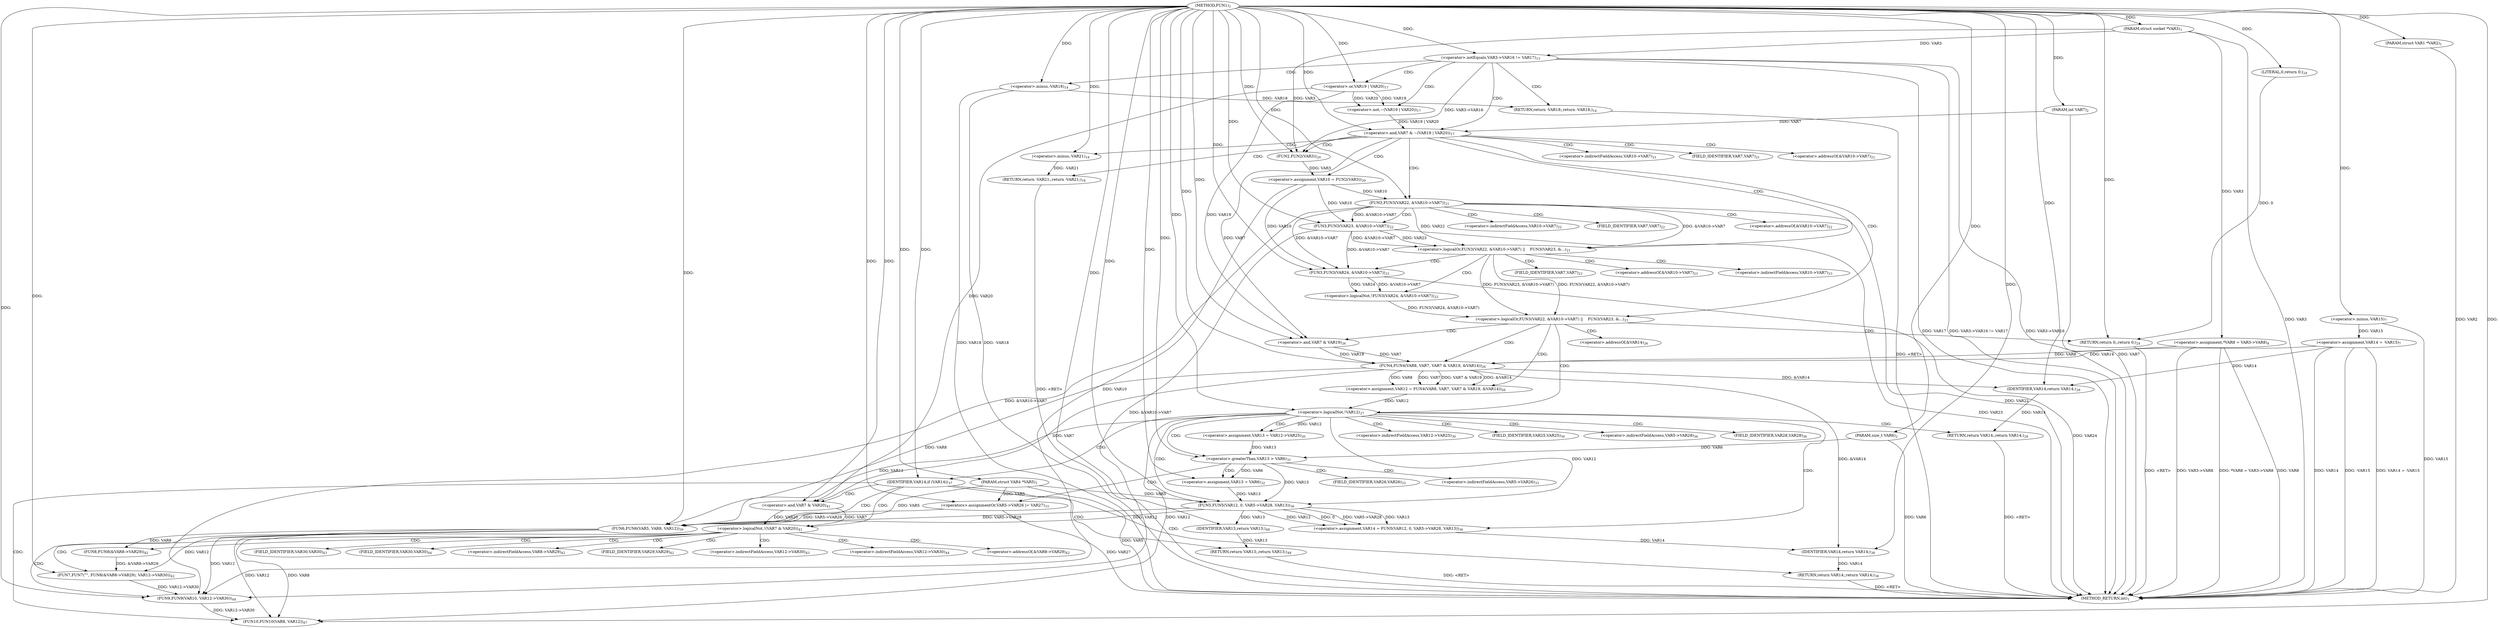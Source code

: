 digraph "FUN1" {  
"8" [label = <(METHOD,FUN1)<SUB>1</SUB>> ]
"157" [label = <(METHOD_RETURN,int)<SUB>1</SUB>> ]
"9" [label = <(PARAM,struct VAR1 *VAR2)<SUB>1</SUB>> ]
"10" [label = <(PARAM,struct socket *VAR3)<SUB>1</SUB>> ]
"11" [label = <(PARAM,struct VAR4 *VAR5)<SUB>1</SUB>> ]
"12" [label = <(PARAM,size_t VAR6)<SUB>2</SUB>> ]
"13" [label = <(PARAM,int VAR7)<SUB>2</SUB>> ]
"16" [label = <(&lt;operator&gt;.assignment,*VAR8 = VAR3-&gt;VAR8)<SUB>4</SUB>> ]
"25" [label = <(&lt;operator&gt;.assignment,VAR14 = -VAR15)<SUB>7</SUB>> ]
"50" [label = <(&lt;operator&gt;.assignment,VAR10 = FUN2(VAR3))<SUB>20</SUB>> ]
"79" [label = <(&lt;operator&gt;.assignment,VAR12 = FUN4(VAR8, VAR7, VAR7 &amp; VAR19, &amp;VAR14))<SUB>26</SUB>> ]
"95" [label = <(&lt;operator&gt;.assignment,VAR13 = VAR12-&gt;VAR25)<SUB>30</SUB>> ]
"113" [label = <(&lt;operator&gt;.assignment,VAR14 = FUN5(VAR12, 0, VAR5-&gt;VAR28, VAR13))<SUB>36</SUB>> ]
"127" [label = <(FUN6,FUN6(VAR5, VAR8, VAR12))<SUB>39</SUB>> ]
"152" [label = <(FUN10,FUN10(VAR8, VAR12))<SUB>47</SUB>> ]
"155" [label = <(RETURN,return VAR13;,return VAR13;)<SUB>48</SUB>> ]
"30" [label = <(&lt;operator&gt;.notEquals,VAR3-&gt;VAR16 != VAR17)<SUB>13</SUB>> ]
"40" [label = <(&lt;operator&gt;.and,VAR7 &amp; ~(VAR19 | VAR20))<SUB>17</SUB>> ]
"55" [label = <(&lt;operator&gt;.logicalOr,FUN3(VAR22, &amp;VAR10-&gt;VAR7) ||
	    FUN3(VAR23, &amp;...)<SUB>21</SUB>> ]
"90" [label = <(&lt;operator&gt;.logicalNot,!VAR12)<SUB>27</SUB>> ]
"101" [label = <(&lt;operator&gt;.greaterThan,VAR13 &gt; VAR6)<SUB>31</SUB>> ]
"123" [label = <(IDENTIFIER,VAR14,if (VAR14))<SUB>37</SUB>> ]
"132" [label = <(&lt;operator&gt;.logicalNot,!(VAR7 &amp; VAR20))<SUB>41</SUB>> ]
"156" [label = <(IDENTIFIER,VAR13,return VAR13;)<SUB>48</SUB>> ]
"27" [label = <(&lt;operator&gt;.minus,-VAR15)<SUB>7</SUB>> ]
"36" [label = <(RETURN,return -VAR18;,return -VAR18;)<SUB>14</SUB>> ]
"47" [label = <(RETURN,return -VAR21;,return -VAR21;)<SUB>18</SUB>> ]
"52" [label = <(FUN2,FUN2(VAR3))<SUB>20</SUB>> ]
"77" [label = <(RETURN,return 0;,return 0;)<SUB>24</SUB>> ]
"81" [label = <(FUN4,FUN4(VAR8, VAR7, VAR7 &amp; VAR19, &amp;VAR14))<SUB>26</SUB>> ]
"93" [label = <(RETURN,return VAR14;,return VAR14;)<SUB>28</SUB>> ]
"105" [label = <(&lt;operator&gt;.assignment,VAR13 = VAR6)<SUB>32</SUB>> ]
"108" [label = <(&lt;operators&gt;.assignmentOr,VAR5-&gt;VAR26 |= VAR27)<SUB>33</SUB>> ]
"115" [label = <(FUN5,FUN5(VAR12, 0, VAR5-&gt;VAR28, VAR13))<SUB>36</SUB>> ]
"125" [label = <(RETURN,return VAR14;,return VAR14;)<SUB>38</SUB>> ]
"137" [label = <(FUN7,FUN7(&quot;&quot;, FUN8(&amp;VAR8-&gt;VAR29),
			 VAR12-&gt;VAR30))<SUB>42</SUB>> ]
"147" [label = <(FUN9,FUN9(VAR10, VAR12-&gt;VAR30))<SUB>44</SUB>> ]
"37" [label = <(&lt;operator&gt;.minus,-VAR18)<SUB>14</SUB>> ]
"42" [label = <(&lt;operator&gt;.not,~(VAR19 | VAR20))<SUB>17</SUB>> ]
"48" [label = <(&lt;operator&gt;.minus,-VAR21)<SUB>18</SUB>> ]
"56" [label = <(&lt;operator&gt;.logicalOr,FUN3(VAR22, &amp;VAR10-&gt;VAR7) ||
	    FUN3(VAR23, &amp;...)<SUB>21</SUB>> ]
"69" [label = <(&lt;operator&gt;.logicalNot,!FUN3(VAR24, &amp;VAR10-&gt;VAR7))<SUB>23</SUB>> ]
"78" [label = <(LITERAL,0,return 0;)<SUB>24</SUB>> ]
"84" [label = <(&lt;operator&gt;.and,VAR7 &amp; VAR19)<SUB>26</SUB>> ]
"94" [label = <(IDENTIFIER,VAR14,return VAR14;)<SUB>28</SUB>> ]
"126" [label = <(IDENTIFIER,VAR14,return VAR14;)<SUB>38</SUB>> ]
"133" [label = <(&lt;operator&gt;.and,VAR7 &amp; VAR20)<SUB>41</SUB>> ]
"43" [label = <(&lt;operator&gt;.or,VAR19 | VAR20)<SUB>17</SUB>> ]
"57" [label = <(FUN3,FUN3(VAR22, &amp;VAR10-&gt;VAR7))<SUB>21</SUB>> ]
"63" [label = <(FUN3,FUN3(VAR23, &amp;VAR10-&gt;VAR7))<SUB>22</SUB>> ]
"70" [label = <(FUN3,FUN3(VAR24, &amp;VAR10-&gt;VAR7))<SUB>23</SUB>> ]
"139" [label = <(FUN8,FUN8(&amp;VAR8-&gt;VAR29))<SUB>42</SUB>> ]
"97" [label = <(&lt;operator&gt;.indirectFieldAccess,VAR12-&gt;VAR25)<SUB>30</SUB>> ]
"87" [label = <(&lt;operator&gt;.addressOf,&amp;VAR14)<SUB>26</SUB>> ]
"99" [label = <(FIELD_IDENTIFIER,VAR25,VAR25)<SUB>30</SUB>> ]
"118" [label = <(&lt;operator&gt;.indirectFieldAccess,VAR5-&gt;VAR28)<SUB>36</SUB>> ]
"109" [label = <(&lt;operator&gt;.indirectFieldAccess,VAR5-&gt;VAR26)<SUB>33</SUB>> ]
"120" [label = <(FIELD_IDENTIFIER,VAR28,VAR28)<SUB>36</SUB>> ]
"144" [label = <(&lt;operator&gt;.indirectFieldAccess,VAR12-&gt;VAR30)<SUB>43</SUB>> ]
"149" [label = <(&lt;operator&gt;.indirectFieldAccess,VAR12-&gt;VAR30)<SUB>44</SUB>> ]
"59" [label = <(&lt;operator&gt;.addressOf,&amp;VAR10-&gt;VAR7)<SUB>21</SUB>> ]
"65" [label = <(&lt;operator&gt;.addressOf,&amp;VAR10-&gt;VAR7)<SUB>22</SUB>> ]
"72" [label = <(&lt;operator&gt;.addressOf,&amp;VAR10-&gt;VAR7)<SUB>23</SUB>> ]
"111" [label = <(FIELD_IDENTIFIER,VAR26,VAR26)<SUB>33</SUB>> ]
"140" [label = <(&lt;operator&gt;.addressOf,&amp;VAR8-&gt;VAR29)<SUB>42</SUB>> ]
"146" [label = <(FIELD_IDENTIFIER,VAR30,VAR30)<SUB>43</SUB>> ]
"151" [label = <(FIELD_IDENTIFIER,VAR30,VAR30)<SUB>44</SUB>> ]
"60" [label = <(&lt;operator&gt;.indirectFieldAccess,VAR10-&gt;VAR7)<SUB>21</SUB>> ]
"66" [label = <(&lt;operator&gt;.indirectFieldAccess,VAR10-&gt;VAR7)<SUB>22</SUB>> ]
"73" [label = <(&lt;operator&gt;.indirectFieldAccess,VAR10-&gt;VAR7)<SUB>23</SUB>> ]
"141" [label = <(&lt;operator&gt;.indirectFieldAccess,VAR8-&gt;VAR29)<SUB>42</SUB>> ]
"62" [label = <(FIELD_IDENTIFIER,VAR7,VAR7)<SUB>21</SUB>> ]
"68" [label = <(FIELD_IDENTIFIER,VAR7,VAR7)<SUB>22</SUB>> ]
"75" [label = <(FIELD_IDENTIFIER,VAR7,VAR7)<SUB>23</SUB>> ]
"143" [label = <(FIELD_IDENTIFIER,VAR29,VAR29)<SUB>42</SUB>> ]
  "77" -> "157"  [ label = "DDG: &lt;RET&gt;"] 
  "47" -> "157"  [ label = "DDG: &lt;RET&gt;"] 
  "155" -> "157"  [ label = "DDG: &lt;RET&gt;"] 
  "36" -> "157"  [ label = "DDG: &lt;RET&gt;"] 
  "125" -> "157"  [ label = "DDG: &lt;RET&gt;"] 
  "93" -> "157"  [ label = "DDG: &lt;RET&gt;"] 
  "9" -> "157"  [ label = "DDG: VAR2"] 
  "10" -> "157"  [ label = "DDG: VAR3"] 
  "11" -> "157"  [ label = "DDG: VAR5"] 
  "12" -> "157"  [ label = "DDG: VAR6"] 
  "13" -> "157"  [ label = "DDG: VAR7"] 
  "16" -> "157"  [ label = "DDG: VAR8"] 
  "16" -> "157"  [ label = "DDG: VAR3-&gt;VAR8"] 
  "16" -> "157"  [ label = "DDG: *VAR8 = VAR3-&gt;VAR8"] 
  "25" -> "157"  [ label = "DDG: VAR14"] 
  "25" -> "157"  [ label = "DDG: -VAR15"] 
  "25" -> "157"  [ label = "DDG: VAR14 = -VAR15"] 
  "30" -> "157"  [ label = "DDG: VAR3-&gt;VAR16"] 
  "30" -> "157"  [ label = "DDG: VAR3-&gt;VAR16 != VAR17"] 
  "37" -> "157"  [ label = "DDG: VAR18"] 
  "37" -> "157"  [ label = "DDG: -VAR18"] 
  "70" -> "157"  [ label = "DDG: VAR24"] 
  "27" -> "157"  [ label = "DDG: VAR15"] 
  "57" -> "157"  [ label = "DDG: VAR22"] 
  "108" -> "157"  [ label = "DDG: VAR27"] 
  "63" -> "157"  [ label = "DDG: VAR23"] 
  "30" -> "157"  [ label = "DDG: VAR17"] 
  "8" -> "9"  [ label = "DDG: "] 
  "8" -> "10"  [ label = "DDG: "] 
  "8" -> "11"  [ label = "DDG: "] 
  "8" -> "12"  [ label = "DDG: "] 
  "8" -> "13"  [ label = "DDG: "] 
  "10" -> "16"  [ label = "DDG: VAR3"] 
  "27" -> "25"  [ label = "DDG: VAR15"] 
  "52" -> "50"  [ label = "DDG: VAR3"] 
  "81" -> "79"  [ label = "DDG: VAR8"] 
  "81" -> "79"  [ label = "DDG: VAR7"] 
  "81" -> "79"  [ label = "DDG: VAR7 &amp; VAR19"] 
  "81" -> "79"  [ label = "DDG: &amp;VAR14"] 
  "90" -> "95"  [ label = "DDG: VAR12"] 
  "115" -> "113"  [ label = "DDG: VAR12"] 
  "115" -> "113"  [ label = "DDG: 0"] 
  "115" -> "113"  [ label = "DDG: VAR5-&gt;VAR28"] 
  "115" -> "113"  [ label = "DDG: VAR13"] 
  "156" -> "155"  [ label = "DDG: VAR13"] 
  "8" -> "123"  [ label = "DDG: "] 
  "11" -> "127"  [ label = "DDG: VAR5"] 
  "108" -> "127"  [ label = "DDG: VAR5-&gt;VAR26"] 
  "115" -> "127"  [ label = "DDG: VAR5-&gt;VAR28"] 
  "8" -> "127"  [ label = "DDG: "] 
  "81" -> "127"  [ label = "DDG: VAR8"] 
  "115" -> "127"  [ label = "DDG: VAR12"] 
  "90" -> "127"  [ label = "DDG: VAR12"] 
  "127" -> "152"  [ label = "DDG: VAR8"] 
  "8" -> "152"  [ label = "DDG: "] 
  "127" -> "152"  [ label = "DDG: VAR12"] 
  "147" -> "152"  [ label = "DDG: VAR12-&gt;VAR30"] 
  "90" -> "152"  [ label = "DDG: VAR12"] 
  "115" -> "156"  [ label = "DDG: VAR13"] 
  "8" -> "156"  [ label = "DDG: "] 
  "8" -> "27"  [ label = "DDG: "] 
  "10" -> "30"  [ label = "DDG: VAR3"] 
  "8" -> "30"  [ label = "DDG: "] 
  "37" -> "36"  [ label = "DDG: -VAR18"] 
  "13" -> "40"  [ label = "DDG: VAR7"] 
  "8" -> "40"  [ label = "DDG: "] 
  "42" -> "40"  [ label = "DDG: VAR19 | VAR20"] 
  "48" -> "47"  [ label = "DDG: -VAR21"] 
  "10" -> "52"  [ label = "DDG: VAR3"] 
  "30" -> "52"  [ label = "DDG: VAR3-&gt;VAR16"] 
  "8" -> "52"  [ label = "DDG: "] 
  "56" -> "55"  [ label = "DDG: FUN3(VAR22, &amp;VAR10-&gt;VAR7)"] 
  "56" -> "55"  [ label = "DDG: FUN3(VAR23, &amp;VAR10-&gt;VAR7)"] 
  "69" -> "55"  [ label = "DDG: FUN3(VAR24, &amp;VAR10-&gt;VAR7)"] 
  "78" -> "77"  [ label = "DDG: 0"] 
  "8" -> "77"  [ label = "DDG: "] 
  "16" -> "81"  [ label = "DDG: VAR8"] 
  "8" -> "81"  [ label = "DDG: "] 
  "84" -> "81"  [ label = "DDG: VAR7"] 
  "84" -> "81"  [ label = "DDG: VAR19"] 
  "25" -> "81"  [ label = "DDG: VAR14"] 
  "79" -> "90"  [ label = "DDG: VAR12"] 
  "8" -> "90"  [ label = "DDG: "] 
  "94" -> "93"  [ label = "DDG: VAR14"] 
  "95" -> "101"  [ label = "DDG: VAR13"] 
  "8" -> "101"  [ label = "DDG: "] 
  "12" -> "101"  [ label = "DDG: VAR6"] 
  "101" -> "105"  [ label = "DDG: VAR6"] 
  "8" -> "105"  [ label = "DDG: "] 
  "8" -> "108"  [ label = "DDG: "] 
  "90" -> "115"  [ label = "DDG: VAR12"] 
  "8" -> "115"  [ label = "DDG: "] 
  "11" -> "115"  [ label = "DDG: VAR5"] 
  "101" -> "115"  [ label = "DDG: VAR13"] 
  "105" -> "115"  [ label = "DDG: VAR13"] 
  "126" -> "125"  [ label = "DDG: VAR14"] 
  "133" -> "132"  [ label = "DDG: VAR7"] 
  "133" -> "132"  [ label = "DDG: VAR20"] 
  "43" -> "42"  [ label = "DDG: VAR19"] 
  "43" -> "42"  [ label = "DDG: VAR20"] 
  "57" -> "56"  [ label = "DDG: VAR22"] 
  "57" -> "56"  [ label = "DDG: &amp;VAR10-&gt;VAR7"] 
  "63" -> "56"  [ label = "DDG: VAR23"] 
  "63" -> "56"  [ label = "DDG: &amp;VAR10-&gt;VAR7"] 
  "70" -> "69"  [ label = "DDG: VAR24"] 
  "70" -> "69"  [ label = "DDG: &amp;VAR10-&gt;VAR7"] 
  "8" -> "78"  [ label = "DDG: "] 
  "40" -> "84"  [ label = "DDG: VAR7"] 
  "8" -> "84"  [ label = "DDG: "] 
  "43" -> "84"  [ label = "DDG: VAR19"] 
  "25" -> "94"  [ label = "DDG: VAR14"] 
  "81" -> "94"  [ label = "DDG: &amp;VAR14"] 
  "8" -> "94"  [ label = "DDG: "] 
  "11" -> "108"  [ label = "DDG: VAR5"] 
  "113" -> "126"  [ label = "DDG: VAR14"] 
  "81" -> "126"  [ label = "DDG: &amp;VAR14"] 
  "8" -> "126"  [ label = "DDG: "] 
  "81" -> "133"  [ label = "DDG: VAR7"] 
  "8" -> "133"  [ label = "DDG: "] 
  "43" -> "133"  [ label = "DDG: VAR20"] 
  "8" -> "137"  [ label = "DDG: "] 
  "139" -> "137"  [ label = "DDG: &amp;VAR8-&gt;VAR29"] 
  "127" -> "137"  [ label = "DDG: VAR12"] 
  "50" -> "147"  [ label = "DDG: VAR10"] 
  "8" -> "147"  [ label = "DDG: "] 
  "57" -> "147"  [ label = "DDG: &amp;VAR10-&gt;VAR7"] 
  "63" -> "147"  [ label = "DDG: &amp;VAR10-&gt;VAR7"] 
  "127" -> "147"  [ label = "DDG: VAR12"] 
  "137" -> "147"  [ label = "DDG: VAR12-&gt;VAR30"] 
  "8" -> "37"  [ label = "DDG: "] 
  "8" -> "43"  [ label = "DDG: "] 
  "8" -> "48"  [ label = "DDG: "] 
  "8" -> "57"  [ label = "DDG: "] 
  "50" -> "57"  [ label = "DDG: VAR10"] 
  "8" -> "63"  [ label = "DDG: "] 
  "57" -> "63"  [ label = "DDG: &amp;VAR10-&gt;VAR7"] 
  "50" -> "63"  [ label = "DDG: VAR10"] 
  "8" -> "70"  [ label = "DDG: "] 
  "57" -> "70"  [ label = "DDG: &amp;VAR10-&gt;VAR7"] 
  "63" -> "70"  [ label = "DDG: &amp;VAR10-&gt;VAR7"] 
  "50" -> "70"  [ label = "DDG: VAR10"] 
  "127" -> "139"  [ label = "DDG: VAR8"] 
  "30" -> "42"  [ label = "CDG: "] 
  "30" -> "37"  [ label = "CDG: "] 
  "30" -> "40"  [ label = "CDG: "] 
  "30" -> "43"  [ label = "CDG: "] 
  "30" -> "36"  [ label = "CDG: "] 
  "40" -> "60"  [ label = "CDG: "] 
  "40" -> "57"  [ label = "CDG: "] 
  "40" -> "52"  [ label = "CDG: "] 
  "40" -> "56"  [ label = "CDG: "] 
  "40" -> "50"  [ label = "CDG: "] 
  "40" -> "59"  [ label = "CDG: "] 
  "40" -> "47"  [ label = "CDG: "] 
  "40" -> "48"  [ label = "CDG: "] 
  "40" -> "55"  [ label = "CDG: "] 
  "40" -> "62"  [ label = "CDG: "] 
  "55" -> "77"  [ label = "CDG: "] 
  "55" -> "81"  [ label = "CDG: "] 
  "55" -> "84"  [ label = "CDG: "] 
  "55" -> "87"  [ label = "CDG: "] 
  "55" -> "90"  [ label = "CDG: "] 
  "55" -> "79"  [ label = "CDG: "] 
  "90" -> "115"  [ label = "CDG: "] 
  "90" -> "120"  [ label = "CDG: "] 
  "90" -> "113"  [ label = "CDG: "] 
  "90" -> "95"  [ label = "CDG: "] 
  "90" -> "97"  [ label = "CDG: "] 
  "90" -> "93"  [ label = "CDG: "] 
  "90" -> "101"  [ label = "CDG: "] 
  "90" -> "118"  [ label = "CDG: "] 
  "90" -> "99"  [ label = "CDG: "] 
  "90" -> "123"  [ label = "CDG: "] 
  "101" -> "108"  [ label = "CDG: "] 
  "101" -> "111"  [ label = "CDG: "] 
  "101" -> "105"  [ label = "CDG: "] 
  "101" -> "109"  [ label = "CDG: "] 
  "123" -> "132"  [ label = "CDG: "] 
  "123" -> "152"  [ label = "CDG: "] 
  "123" -> "127"  [ label = "CDG: "] 
  "123" -> "155"  [ label = "CDG: "] 
  "123" -> "125"  [ label = "CDG: "] 
  "123" -> "133"  [ label = "CDG: "] 
  "132" -> "146"  [ label = "CDG: "] 
  "132" -> "149"  [ label = "CDG: "] 
  "132" -> "151"  [ label = "CDG: "] 
  "132" -> "144"  [ label = "CDG: "] 
  "132" -> "137"  [ label = "CDG: "] 
  "132" -> "139"  [ label = "CDG: "] 
  "132" -> "141"  [ label = "CDG: "] 
  "132" -> "140"  [ label = "CDG: "] 
  "132" -> "143"  [ label = "CDG: "] 
  "132" -> "147"  [ label = "CDG: "] 
  "56" -> "73"  [ label = "CDG: "] 
  "56" -> "75"  [ label = "CDG: "] 
  "56" -> "69"  [ label = "CDG: "] 
  "56" -> "70"  [ label = "CDG: "] 
  "56" -> "72"  [ label = "CDG: "] 
  "57" -> "68"  [ label = "CDG: "] 
  "57" -> "66"  [ label = "CDG: "] 
  "57" -> "65"  [ label = "CDG: "] 
  "57" -> "63"  [ label = "CDG: "] 
}
